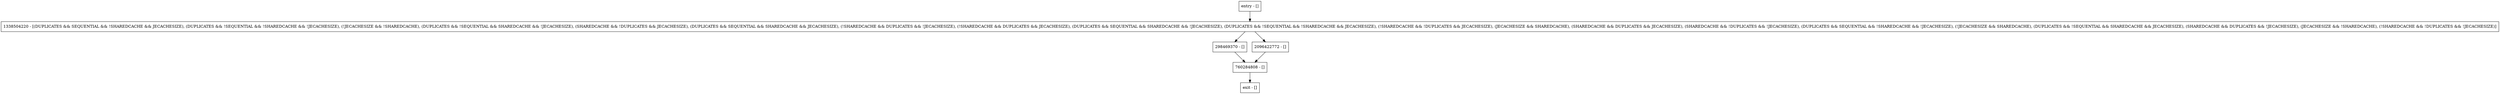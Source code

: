 digraph updateCacheUsage {
node [shape=record];
entry [label="entry - []"];
exit [label="exit - []"];
1338504220 [label="1338504220 - [(DUPLICATES && SEQUENTIAL && !SHAREDCACHE && JECACHESIZE), (DUPLICATES && !SEQUENTIAL && !SHAREDCACHE && !JECACHESIZE), (!JECACHESIZE && !SHAREDCACHE), (DUPLICATES && !SEQUENTIAL && SHAREDCACHE && !JECACHESIZE), (SHAREDCACHE && !DUPLICATES && JECACHESIZE), (DUPLICATES && SEQUENTIAL && SHAREDCACHE && JECACHESIZE), (!SHAREDCACHE && DUPLICATES && !JECACHESIZE), (!SHAREDCACHE && DUPLICATES && JECACHESIZE), (DUPLICATES && SEQUENTIAL && SHAREDCACHE && !JECACHESIZE), (DUPLICATES && !SEQUENTIAL && !SHAREDCACHE && JECACHESIZE), (!SHAREDCACHE && !DUPLICATES && JECACHESIZE), (JECACHESIZE && SHAREDCACHE), (SHAREDCACHE && DUPLICATES && JECACHESIZE), (SHAREDCACHE && !DUPLICATES && !JECACHESIZE), (DUPLICATES && SEQUENTIAL && !SHAREDCACHE && !JECACHESIZE), (!JECACHESIZE && SHAREDCACHE), (DUPLICATES && !SEQUENTIAL && SHAREDCACHE && JECACHESIZE), (SHAREDCACHE && DUPLICATES && !JECACHESIZE), (JECACHESIZE && !SHAREDCACHE), (!SHAREDCACHE && !DUPLICATES && !JECACHESIZE)]"];
298469370 [label="298469370 - []"];
2096422772 [label="2096422772 - []"];
760284808 [label="760284808 - []"];
entry;
exit;
entry -> 1338504220;
1338504220 -> 298469370;
1338504220 -> 2096422772;
298469370 -> 760284808;
2096422772 -> 760284808;
760284808 -> exit;
}
